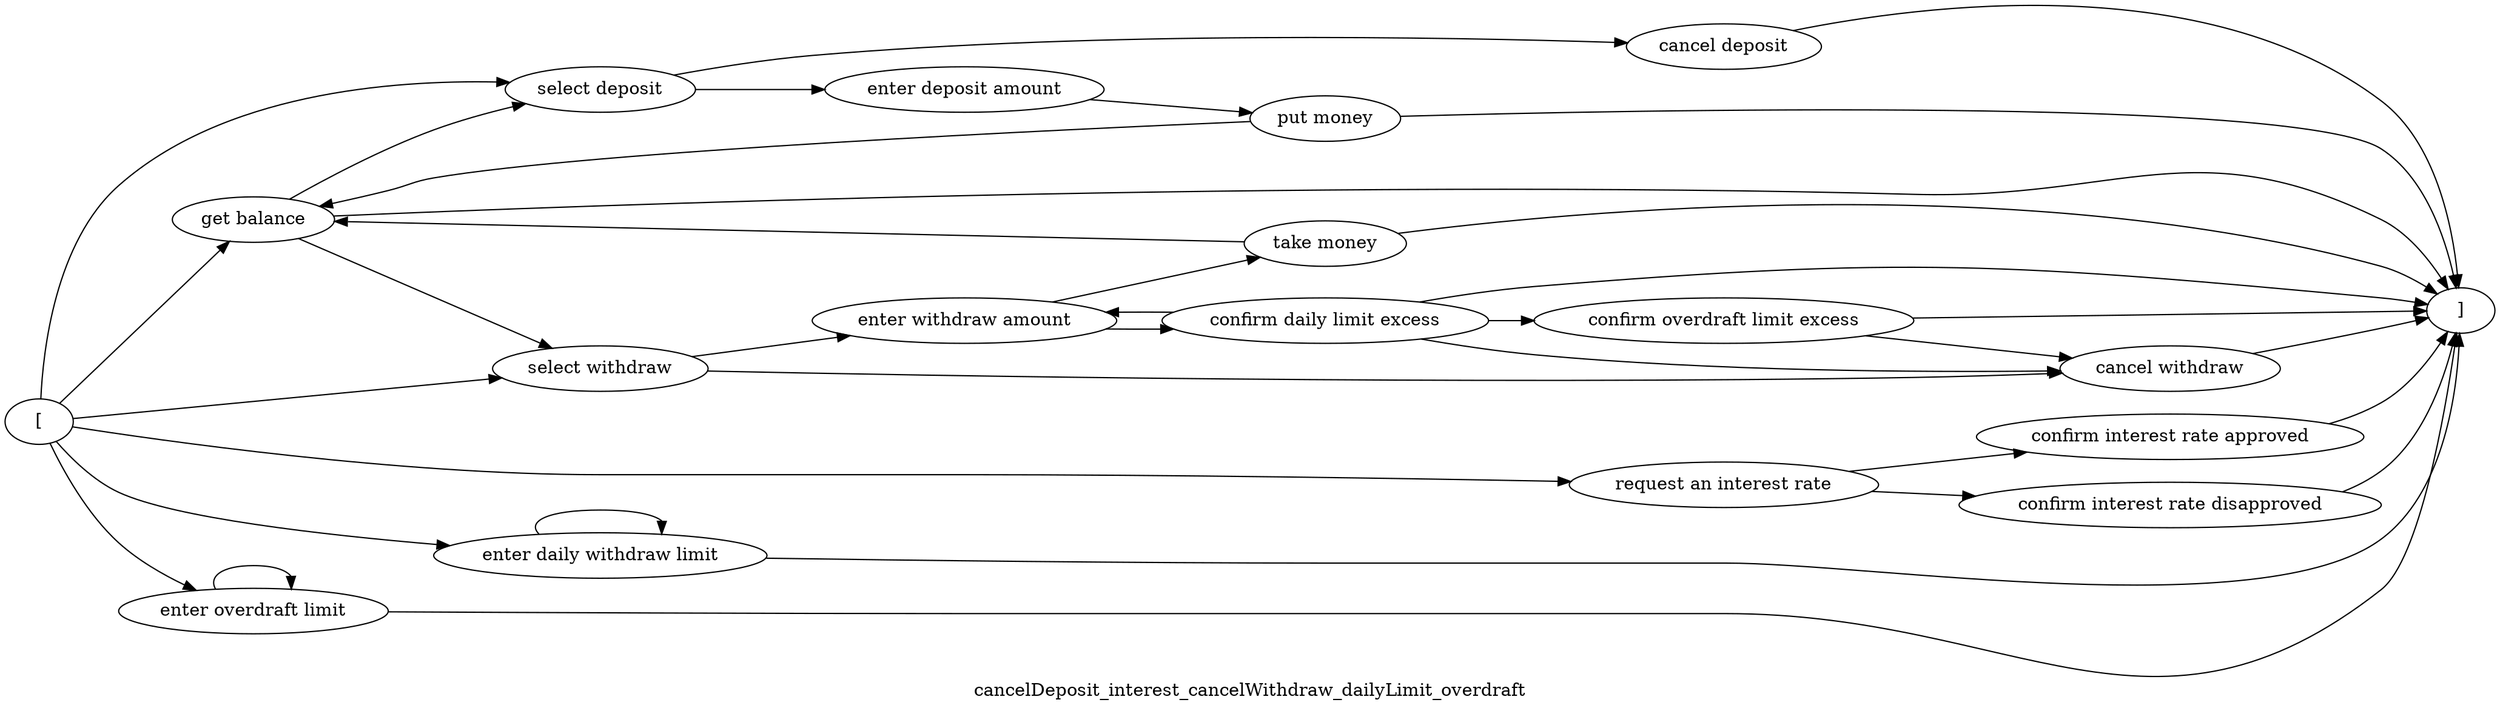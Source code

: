 digraph G {
rankdir = LR
label = "cancelDeposit_interest_cancelWithdraw_dailyLimit_overdraft";
esg22_vertex2 -> esg22_vertex1;
esg22_vertex0 -> esg22_vertex2;
esg22_vertex2 -> esg22_vertex3;
esg22_vertex0 -> esg22_vertex3;
esg22_vertex3 -> esg22_vertex4;
esg22_vertex4 -> esg22_vertex5;
esg22_vertex5 -> esg22_vertex1;
esg22_vertex5 -> esg22_vertex2;
esg22_vertex2 -> esg22_vertex6;
esg22_vertex0 -> esg22_vertex6;
esg22_vertex6 -> esg22_vertex7;
esg22_vertex7 -> esg22_vertex8;
esg22_vertex8 -> esg22_vertex1;
esg22_vertex8 -> esg22_vertex2;
esg22_vertex3 -> esg22_vertex9;
esg22_vertex9 -> esg22_vertex1;
esg22_vertex0 -> esg22_vertex10;
esg22_vertex11 -> esg22_vertex1;
esg22_vertex10 -> esg22_vertex11;
esg22_vertex10 -> esg22_vertex12;
esg22_vertex12 -> esg22_vertex1;
esg22_vertex6 -> esg22_vertex13;
esg22_vertex13 -> esg22_vertex1;
esg22_vertex7 -> esg22_vertex14;
esg22_vertex14 -> esg22_vertex13;
esg22_vertex14 -> esg22_vertex7;
esg22_vertex0 -> esg22_vertex15;
esg22_vertex15 -> esg22_vertex1;
esg22_vertex15 -> esg22_vertex15;
esg22_vertex14 -> esg22_vertex1;
esg22_vertex14 -> esg22_vertex16;
esg22_vertex0 -> esg22_vertex17;
esg22_vertex17 -> esg22_vertex1;
esg22_vertex17 -> esg22_vertex17;
esg22_vertex16 -> esg22_vertex13;
esg22_vertex16 -> esg22_vertex1;
esg22_vertex2 [label = "get balance"]
esg22_vertex1 [label = "]"]
esg22_vertex0 [label = "["]
esg22_vertex3 [label = "select deposit"]
esg22_vertex4 [label = "enter deposit amount"]
esg22_vertex5 [label = "put money"]
esg22_vertex6 [label = "select withdraw"]
esg22_vertex7 [label = "enter withdraw amount"]
esg22_vertex8 [label = "take money"]
esg22_vertex9 [label = "cancel deposit"]
esg22_vertex10 [label = "request an interest rate"]
esg22_vertex11 [label = "confirm interest rate approved"]
esg22_vertex12 [label = "confirm interest rate disapproved"]
esg22_vertex13 [label = "cancel withdraw"]
esg22_vertex14 [label = "confirm daily limit excess"]
esg22_vertex15 [label = "enter daily withdraw limit"]
esg22_vertex16 [label = "confirm overdraft limit excess"]
esg22_vertex17 [label = "enter overdraft limit"]
}
